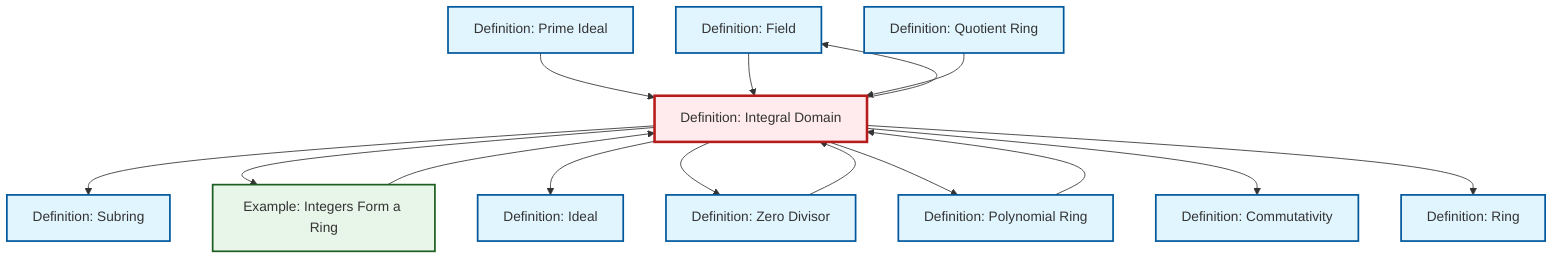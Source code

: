 graph TD
    classDef definition fill:#e1f5fe,stroke:#01579b,stroke-width:2px
    classDef theorem fill:#f3e5f5,stroke:#4a148c,stroke-width:2px
    classDef axiom fill:#fff3e0,stroke:#e65100,stroke-width:2px
    classDef example fill:#e8f5e9,stroke:#1b5e20,stroke-width:2px
    classDef current fill:#ffebee,stroke:#b71c1c,stroke-width:3px
    def-field["Definition: Field"]:::definition
    def-prime-ideal["Definition: Prime Ideal"]:::definition
    def-ring["Definition: Ring"]:::definition
    def-commutativity["Definition: Commutativity"]:::definition
    def-subring["Definition: Subring"]:::definition
    def-zero-divisor["Definition: Zero Divisor"]:::definition
    def-ideal["Definition: Ideal"]:::definition
    def-quotient-ring["Definition: Quotient Ring"]:::definition
    ex-integers-ring["Example: Integers Form a Ring"]:::example
    def-integral-domain["Definition: Integral Domain"]:::definition
    def-polynomial-ring["Definition: Polynomial Ring"]:::definition
    def-prime-ideal --> def-integral-domain
    def-integral-domain --> def-subring
    def-polynomial-ring --> def-integral-domain
    def-integral-domain --> ex-integers-ring
    def-field --> def-integral-domain
    ex-integers-ring --> def-integral-domain
    def-integral-domain --> def-ideal
    def-integral-domain --> def-field
    def-integral-domain --> def-zero-divisor
    def-integral-domain --> def-polynomial-ring
    def-zero-divisor --> def-integral-domain
    def-quotient-ring --> def-integral-domain
    def-integral-domain --> def-commutativity
    def-integral-domain --> def-ring
    class def-integral-domain current